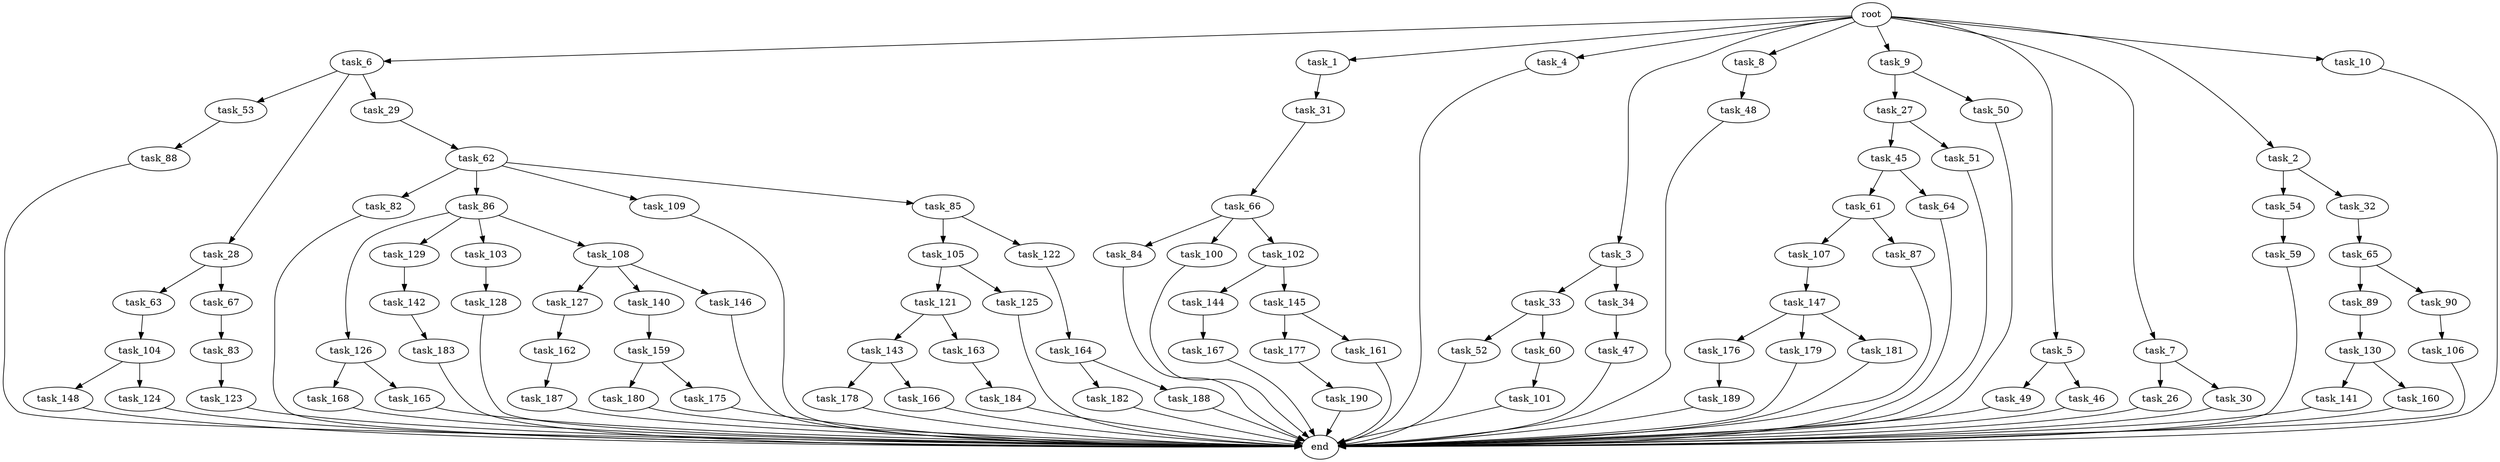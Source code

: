 digraph G {
  task_6 [size="1.024000"];
  task_45 [size="77309411.328000"];
  task_187 [size="309237645.312000"];
  task_123 [size="549755813.888000"];
  task_66 [size="77309411.328000"];
  task_1 [size="1.024000"];
  task_82 [size="695784701.952000"];
  task_159 [size="137438953.472000"];
  task_190 [size="309237645.312000"];
  task_65 [size="137438953.472000"];
  task_83 [size="858993459.200000"];
  root [size="0.000000"];
  task_63 [size="695784701.952000"];
  task_176 [size="549755813.888000"];
  task_179 [size="549755813.888000"];
  task_144 [size="34359738.368000"];
  task_148 [size="77309411.328000"];
  task_4 [size="1.024000"];
  task_3 [size="1.024000"];
  task_86 [size="695784701.952000"];
  task_147 [size="34359738.368000"];
  task_189 [size="309237645.312000"];
  task_84 [size="695784701.952000"];
  task_101 [size="77309411.328000"];
  task_178 [size="420906795.008000"];
  task_182 [size="858993459.200000"];
  task_8 [size="1.024000"];
  task_9 [size="1.024000"];
  task_184 [size="420906795.008000"];
  task_27 [size="695784701.952000"];
  task_109 [size="695784701.952000"];
  task_177 [size="858993459.200000"];
  task_5 [size="1.024000"];
  task_166 [size="420906795.008000"];
  task_107 [size="420906795.008000"];
  task_49 [size="420906795.008000"];
  task_145 [size="34359738.368000"];
  task_128 [size="420906795.008000"];
  task_54 [size="309237645.312000"];
  task_32 [size="309237645.312000"];
  task_168 [size="34359738.368000"];
  task_88 [size="858993459.200000"];
  task_167 [size="309237645.312000"];
  task_100 [size="695784701.952000"];
  task_7 [size="1.024000"];
  task_188 [size="858993459.200000"];
  task_53 [size="309237645.312000"];
  task_181 [size="549755813.888000"];
  task_126 [size="77309411.328000"];
  task_51 [size="77309411.328000"];
  task_31 [size="309237645.312000"];
  task_28 [size="309237645.312000"];
  task_142 [size="309237645.312000"];
  task_85 [size="695784701.952000"];
  task_180 [size="549755813.888000"];
  task_59 [size="420906795.008000"];
  task_175 [size="549755813.888000"];
  task_141 [size="214748364.800000"];
  task_162 [size="77309411.328000"];
  task_26 [size="214748364.800000"];
  task_143 [size="420906795.008000"];
  task_2 [size="1.024000"];
  task_106 [size="137438953.472000"];
  task_105 [size="420906795.008000"];
  task_61 [size="137438953.472000"];
  task_129 [size="77309411.328000"];
  task_52 [size="137438953.472000"];
  task_87 [size="420906795.008000"];
  task_50 [size="695784701.952000"];
  task_122 [size="420906795.008000"];
  task_104 [size="549755813.888000"];
  task_160 [size="214748364.800000"];
  task_60 [size="137438953.472000"];
  task_103 [size="77309411.328000"];
  task_127 [size="309237645.312000"];
  task_165 [size="34359738.368000"];
  task_30 [size="214748364.800000"];
  task_67 [size="695784701.952000"];
  task_48 [size="549755813.888000"];
  task_121 [size="309237645.312000"];
  task_10 [size="1.024000"];
  task_164 [size="858993459.200000"];
  task_62 [size="214748364.800000"];
  task_64 [size="137438953.472000"];
  task_163 [size="420906795.008000"];
  task_29 [size="309237645.312000"];
  task_102 [size="695784701.952000"];
  task_130 [size="309237645.312000"];
  task_183 [size="77309411.328000"];
  task_161 [size="858993459.200000"];
  task_33 [size="214748364.800000"];
  task_47 [size="137438953.472000"];
  task_140 [size="309237645.312000"];
  task_108 [size="77309411.328000"];
  end [size="0.000000"];
  task_89 [size="858993459.200000"];
  task_46 [size="420906795.008000"];
  task_146 [size="309237645.312000"];
  task_34 [size="214748364.800000"];
  task_124 [size="77309411.328000"];
  task_125 [size="309237645.312000"];
  task_90 [size="858993459.200000"];

  task_6 -> task_29 [size="301989888.000000"];
  task_6 -> task_53 [size="301989888.000000"];
  task_6 -> task_28 [size="301989888.000000"];
  task_45 -> task_61 [size="134217728.000000"];
  task_45 -> task_64 [size="134217728.000000"];
  task_187 -> end [size="1.000000"];
  task_123 -> end [size="1.000000"];
  task_66 -> task_100 [size="679477248.000000"];
  task_66 -> task_84 [size="679477248.000000"];
  task_66 -> task_102 [size="679477248.000000"];
  task_1 -> task_31 [size="301989888.000000"];
  task_82 -> end [size="1.000000"];
  task_159 -> task_180 [size="536870912.000000"];
  task_159 -> task_175 [size="536870912.000000"];
  task_190 -> end [size="1.000000"];
  task_65 -> task_89 [size="838860800.000000"];
  task_65 -> task_90 [size="838860800.000000"];
  task_83 -> task_123 [size="536870912.000000"];
  root -> task_2 [size="1.000000"];
  root -> task_6 [size="1.000000"];
  root -> task_7 [size="1.000000"];
  root -> task_4 [size="1.000000"];
  root -> task_3 [size="1.000000"];
  root -> task_5 [size="1.000000"];
  root -> task_1 [size="1.000000"];
  root -> task_8 [size="1.000000"];
  root -> task_9 [size="1.000000"];
  root -> task_10 [size="1.000000"];
  task_63 -> task_104 [size="536870912.000000"];
  task_176 -> task_189 [size="301989888.000000"];
  task_179 -> end [size="1.000000"];
  task_144 -> task_167 [size="301989888.000000"];
  task_148 -> end [size="1.000000"];
  task_4 -> end [size="1.000000"];
  task_3 -> task_34 [size="209715200.000000"];
  task_3 -> task_33 [size="209715200.000000"];
  task_86 -> task_108 [size="75497472.000000"];
  task_86 -> task_129 [size="75497472.000000"];
  task_86 -> task_103 [size="75497472.000000"];
  task_86 -> task_126 [size="75497472.000000"];
  task_147 -> task_176 [size="536870912.000000"];
  task_147 -> task_181 [size="536870912.000000"];
  task_147 -> task_179 [size="536870912.000000"];
  task_189 -> end [size="1.000000"];
  task_84 -> end [size="1.000000"];
  task_101 -> end [size="1.000000"];
  task_178 -> end [size="1.000000"];
  task_182 -> end [size="1.000000"];
  task_8 -> task_48 [size="536870912.000000"];
  task_9 -> task_27 [size="679477248.000000"];
  task_9 -> task_50 [size="679477248.000000"];
  task_184 -> end [size="1.000000"];
  task_27 -> task_45 [size="75497472.000000"];
  task_27 -> task_51 [size="75497472.000000"];
  task_109 -> end [size="1.000000"];
  task_177 -> task_190 [size="301989888.000000"];
  task_5 -> task_46 [size="411041792.000000"];
  task_5 -> task_49 [size="411041792.000000"];
  task_166 -> end [size="1.000000"];
  task_107 -> task_147 [size="33554432.000000"];
  task_49 -> end [size="1.000000"];
  task_145 -> task_177 [size="838860800.000000"];
  task_145 -> task_161 [size="838860800.000000"];
  task_128 -> end [size="1.000000"];
  task_54 -> task_59 [size="411041792.000000"];
  task_32 -> task_65 [size="134217728.000000"];
  task_168 -> end [size="1.000000"];
  task_88 -> end [size="1.000000"];
  task_167 -> end [size="1.000000"];
  task_100 -> end [size="1.000000"];
  task_7 -> task_26 [size="209715200.000000"];
  task_7 -> task_30 [size="209715200.000000"];
  task_188 -> end [size="1.000000"];
  task_53 -> task_88 [size="838860800.000000"];
  task_181 -> end [size="1.000000"];
  task_126 -> task_165 [size="33554432.000000"];
  task_126 -> task_168 [size="33554432.000000"];
  task_51 -> end [size="1.000000"];
  task_31 -> task_66 [size="75497472.000000"];
  task_28 -> task_67 [size="679477248.000000"];
  task_28 -> task_63 [size="679477248.000000"];
  task_142 -> task_183 [size="75497472.000000"];
  task_85 -> task_122 [size="411041792.000000"];
  task_85 -> task_105 [size="411041792.000000"];
  task_180 -> end [size="1.000000"];
  task_59 -> end [size="1.000000"];
  task_175 -> end [size="1.000000"];
  task_141 -> end [size="1.000000"];
  task_162 -> task_187 [size="301989888.000000"];
  task_26 -> end [size="1.000000"];
  task_143 -> task_166 [size="411041792.000000"];
  task_143 -> task_178 [size="411041792.000000"];
  task_2 -> task_54 [size="301989888.000000"];
  task_2 -> task_32 [size="301989888.000000"];
  task_106 -> end [size="1.000000"];
  task_105 -> task_121 [size="301989888.000000"];
  task_105 -> task_125 [size="301989888.000000"];
  task_61 -> task_87 [size="411041792.000000"];
  task_61 -> task_107 [size="411041792.000000"];
  task_129 -> task_142 [size="301989888.000000"];
  task_52 -> end [size="1.000000"];
  task_87 -> end [size="1.000000"];
  task_50 -> end [size="1.000000"];
  task_122 -> task_164 [size="838860800.000000"];
  task_104 -> task_124 [size="75497472.000000"];
  task_104 -> task_148 [size="75497472.000000"];
  task_160 -> end [size="1.000000"];
  task_60 -> task_101 [size="75497472.000000"];
  task_103 -> task_128 [size="411041792.000000"];
  task_127 -> task_162 [size="75497472.000000"];
  task_165 -> end [size="1.000000"];
  task_30 -> end [size="1.000000"];
  task_67 -> task_83 [size="838860800.000000"];
  task_48 -> end [size="1.000000"];
  task_121 -> task_143 [size="411041792.000000"];
  task_121 -> task_163 [size="411041792.000000"];
  task_10 -> end [size="1.000000"];
  task_164 -> task_182 [size="838860800.000000"];
  task_164 -> task_188 [size="838860800.000000"];
  task_62 -> task_86 [size="679477248.000000"];
  task_62 -> task_85 [size="679477248.000000"];
  task_62 -> task_109 [size="679477248.000000"];
  task_62 -> task_82 [size="679477248.000000"];
  task_64 -> end [size="1.000000"];
  task_163 -> task_184 [size="411041792.000000"];
  task_29 -> task_62 [size="209715200.000000"];
  task_102 -> task_144 [size="33554432.000000"];
  task_102 -> task_145 [size="33554432.000000"];
  task_130 -> task_141 [size="209715200.000000"];
  task_130 -> task_160 [size="209715200.000000"];
  task_183 -> end [size="1.000000"];
  task_161 -> end [size="1.000000"];
  task_33 -> task_60 [size="134217728.000000"];
  task_33 -> task_52 [size="134217728.000000"];
  task_47 -> end [size="1.000000"];
  task_140 -> task_159 [size="134217728.000000"];
  task_108 -> task_140 [size="301989888.000000"];
  task_108 -> task_127 [size="301989888.000000"];
  task_108 -> task_146 [size="301989888.000000"];
  task_89 -> task_130 [size="301989888.000000"];
  task_46 -> end [size="1.000000"];
  task_146 -> end [size="1.000000"];
  task_34 -> task_47 [size="134217728.000000"];
  task_124 -> end [size="1.000000"];
  task_125 -> end [size="1.000000"];
  task_90 -> task_106 [size="134217728.000000"];
}

